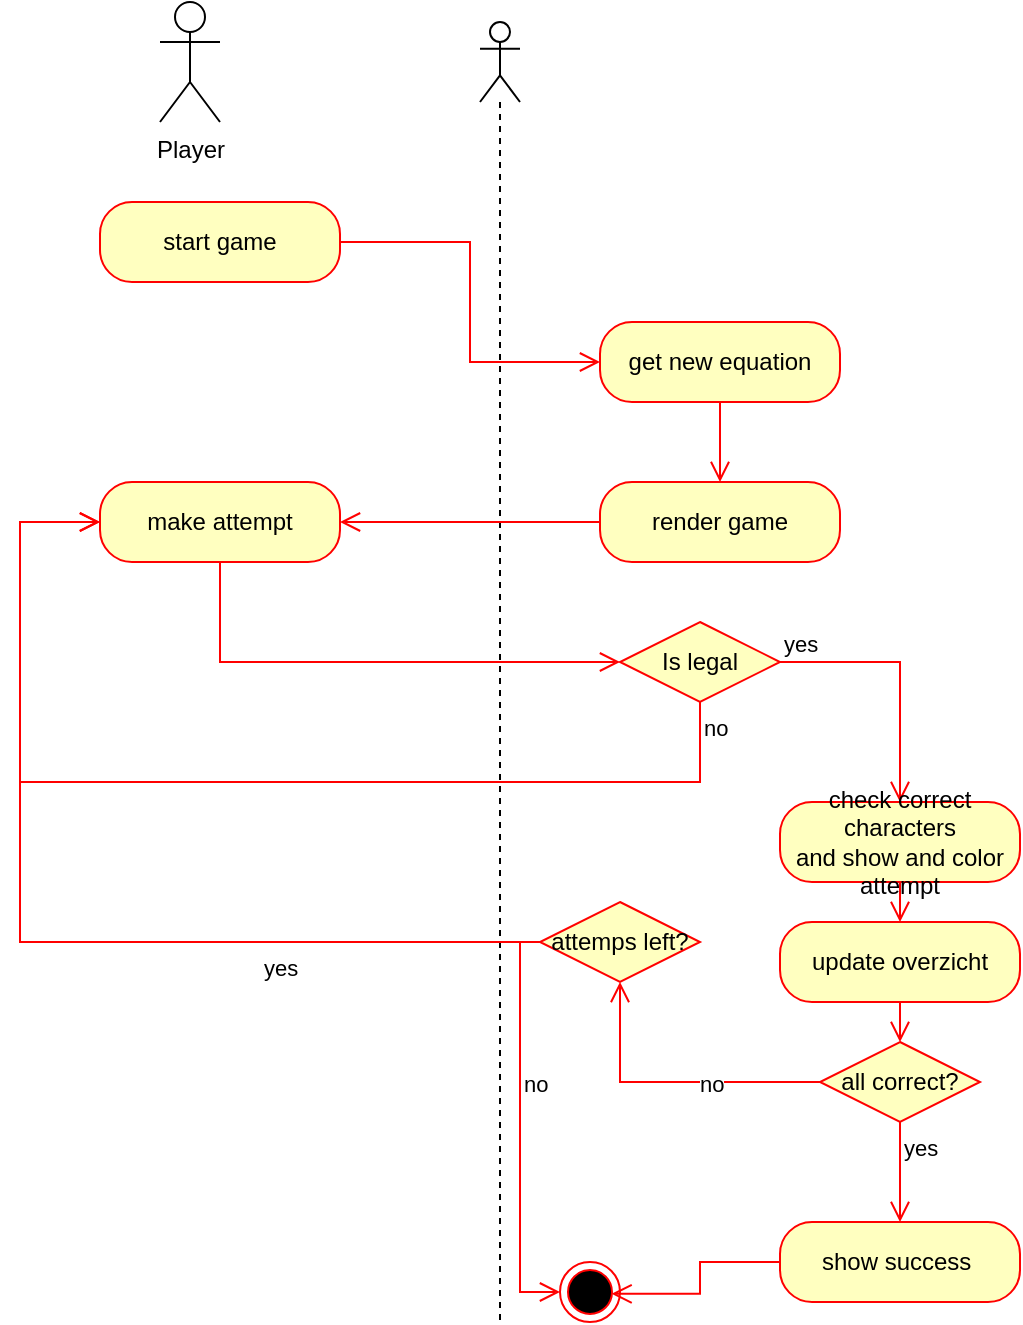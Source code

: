 <mxfile version="20.8.16" type="device"><diagram name="Page-1" id="e7e014a7-5840-1c2e-5031-d8a46d1fe8dd"><mxGraphModel dx="757" dy="571" grid="1" gridSize="10" guides="1" tooltips="1" connect="1" arrows="1" fold="1" page="1" pageScale="1" pageWidth="1169" pageHeight="826" background="none" math="0" shadow="0"><root><mxCell id="0"/><mxCell id="1" parent="0"/><mxCell id="QOtZoS3bXrriIeOFerZi-42" value="" style="shape=umlLifeline;participant=umlActor;perimeter=lifelinePerimeter;whiteSpace=wrap;html=1;container=1;collapsible=0;recursiveResize=0;verticalAlign=top;spacingTop=36;outlineConnect=0;" vertex="1" parent="1"><mxGeometry x="300" y="140" width="20" height="650" as="geometry"/></mxCell><mxCell id="QOtZoS3bXrriIeOFerZi-43" value="Player" style="shape=umlActor;verticalLabelPosition=bottom;verticalAlign=top;html=1;" vertex="1" parent="1"><mxGeometry x="140" y="130" width="30" height="60" as="geometry"/></mxCell><mxCell id="QOtZoS3bXrriIeOFerZi-44" value="start game" style="rounded=1;whiteSpace=wrap;html=1;arcSize=40;fontColor=#000000;fillColor=#ffffc0;strokeColor=#ff0000;" vertex="1" parent="1"><mxGeometry x="110" y="230" width="120" height="40" as="geometry"/></mxCell><mxCell id="QOtZoS3bXrriIeOFerZi-45" value="" style="edgeStyle=orthogonalEdgeStyle;html=1;verticalAlign=bottom;endArrow=open;endSize=8;strokeColor=#ff0000;rounded=0;entryX=0;entryY=0.5;entryDx=0;entryDy=0;" edge="1" source="QOtZoS3bXrriIeOFerZi-44" parent="1" target="QOtZoS3bXrriIeOFerZi-47"><mxGeometry relative="1" as="geometry"><mxPoint x="170.0" y="325.0" as="targetPoint"/></mxGeometry></mxCell><mxCell id="QOtZoS3bXrriIeOFerZi-47" value="get new equation" style="rounded=1;whiteSpace=wrap;html=1;arcSize=40;fontColor=#000000;fillColor=#ffffc0;strokeColor=#ff0000;" vertex="1" parent="1"><mxGeometry x="360" y="290" width="120" height="40" as="geometry"/></mxCell><mxCell id="QOtZoS3bXrriIeOFerZi-48" value="" style="edgeStyle=orthogonalEdgeStyle;html=1;verticalAlign=bottom;endArrow=open;endSize=8;strokeColor=#ff0000;rounded=0;" edge="1" source="QOtZoS3bXrriIeOFerZi-47" parent="1" target="QOtZoS3bXrriIeOFerZi-49"><mxGeometry relative="1" as="geometry"><mxPoint x="420" y="360" as="targetPoint"/></mxGeometry></mxCell><mxCell id="QOtZoS3bXrriIeOFerZi-49" value="render game" style="rounded=1;whiteSpace=wrap;html=1;arcSize=40;fontColor=#000000;fillColor=#ffffc0;strokeColor=#ff0000;" vertex="1" parent="1"><mxGeometry x="360" y="370" width="120" height="40" as="geometry"/></mxCell><mxCell id="QOtZoS3bXrriIeOFerZi-50" value="" style="edgeStyle=orthogonalEdgeStyle;html=1;verticalAlign=bottom;endArrow=open;endSize=8;strokeColor=#ff0000;rounded=0;entryX=1;entryY=0.5;entryDx=0;entryDy=0;" edge="1" source="QOtZoS3bXrriIeOFerZi-49" parent="1" target="QOtZoS3bXrriIeOFerZi-53"><mxGeometry relative="1" as="geometry"><mxPoint x="420" y="470" as="targetPoint"/></mxGeometry></mxCell><mxCell id="QOtZoS3bXrriIeOFerZi-53" value="make attempt" style="rounded=1;whiteSpace=wrap;html=1;arcSize=40;fontColor=#000000;fillColor=#ffffc0;strokeColor=#ff0000;" vertex="1" parent="1"><mxGeometry x="110" y="370" width="120" height="40" as="geometry"/></mxCell><mxCell id="QOtZoS3bXrriIeOFerZi-54" value="" style="edgeStyle=orthogonalEdgeStyle;html=1;verticalAlign=bottom;endArrow=open;endSize=8;strokeColor=#ff0000;rounded=0;exitX=0.5;exitY=1;exitDx=0;exitDy=0;" edge="1" source="QOtZoS3bXrriIeOFerZi-53" parent="1" target="QOtZoS3bXrriIeOFerZi-57"><mxGeometry relative="1" as="geometry"><mxPoint x="360" y="460" as="targetPoint"/><Array as="points"><mxPoint x="170" y="460"/></Array></mxGeometry></mxCell><mxCell id="QOtZoS3bXrriIeOFerZi-57" value="Is legal" style="rhombus;whiteSpace=wrap;html=1;fillColor=#ffffc0;strokeColor=#ff0000;" vertex="1" parent="1"><mxGeometry x="370" y="440" width="80" height="40" as="geometry"/></mxCell><mxCell id="QOtZoS3bXrriIeOFerZi-58" value="yes" style="edgeStyle=orthogonalEdgeStyle;html=1;align=left;verticalAlign=bottom;endArrow=open;endSize=8;strokeColor=#ff0000;rounded=0;" edge="1" source="QOtZoS3bXrriIeOFerZi-57" parent="1" target="QOtZoS3bXrriIeOFerZi-60"><mxGeometry x="-1" relative="1" as="geometry"><mxPoint x="510" y="540" as="targetPoint"/><Array as="points"><mxPoint x="510" y="460"/></Array></mxGeometry></mxCell><mxCell id="QOtZoS3bXrriIeOFerZi-59" value="no" style="edgeStyle=orthogonalEdgeStyle;html=1;align=left;verticalAlign=top;endArrow=open;endSize=8;strokeColor=#ff0000;rounded=0;entryX=0;entryY=0.5;entryDx=0;entryDy=0;" edge="1" source="QOtZoS3bXrriIeOFerZi-57" parent="1" target="QOtZoS3bXrriIeOFerZi-53"><mxGeometry x="-1" relative="1" as="geometry"><mxPoint x="370" y="620" as="targetPoint"/><Array as="points"><mxPoint x="410" y="520"/><mxPoint x="70" y="520"/><mxPoint x="70" y="390"/></Array></mxGeometry></mxCell><mxCell id="QOtZoS3bXrriIeOFerZi-60" value="check correct characters&lt;br&gt;and show and color attempt" style="rounded=1;whiteSpace=wrap;html=1;arcSize=40;fontColor=#000000;fillColor=#ffffc0;strokeColor=#ff0000;" vertex="1" parent="1"><mxGeometry x="450" y="530" width="120" height="40" as="geometry"/></mxCell><mxCell id="QOtZoS3bXrriIeOFerZi-61" value="" style="edgeStyle=orthogonalEdgeStyle;html=1;verticalAlign=bottom;endArrow=open;endSize=8;strokeColor=#ff0000;rounded=0;" edge="1" source="QOtZoS3bXrriIeOFerZi-60" parent="1" target="QOtZoS3bXrriIeOFerZi-70"><mxGeometry relative="1" as="geometry"><mxPoint x="510" y="650" as="targetPoint"/></mxGeometry></mxCell><mxCell id="QOtZoS3bXrriIeOFerZi-62" value="all correct?" style="rhombus;whiteSpace=wrap;html=1;fillColor=#ffffc0;strokeColor=#ff0000;" vertex="1" parent="1"><mxGeometry x="470" y="650" width="80" height="40" as="geometry"/></mxCell><mxCell id="QOtZoS3bXrriIeOFerZi-63" value="no" style="edgeStyle=orthogonalEdgeStyle;html=1;align=left;verticalAlign=bottom;endArrow=open;endSize=8;strokeColor=#ff0000;rounded=0;exitX=0;exitY=0.5;exitDx=0;exitDy=0;entryX=0.5;entryY=1;entryDx=0;entryDy=0;" edge="1" source="QOtZoS3bXrriIeOFerZi-62" parent="1" target="QOtZoS3bXrriIeOFerZi-75"><mxGeometry x="-0.167" y="10" relative="1" as="geometry"><mxPoint x="380" y="640" as="targetPoint"/><mxPoint as="offset"/></mxGeometry></mxCell><mxCell id="QOtZoS3bXrriIeOFerZi-64" value="yes" style="edgeStyle=orthogonalEdgeStyle;html=1;align=left;verticalAlign=top;endArrow=open;endSize=8;strokeColor=#ff0000;rounded=0;" edge="1" source="QOtZoS3bXrriIeOFerZi-62" parent="1" target="QOtZoS3bXrriIeOFerZi-68"><mxGeometry x="-1" relative="1" as="geometry"><mxPoint x="510" y="730" as="targetPoint"/></mxGeometry></mxCell><mxCell id="QOtZoS3bXrriIeOFerZi-67" value="" style="ellipse;html=1;shape=endState;fillColor=#000000;strokeColor=#ff0000;" vertex="1" parent="1"><mxGeometry x="340" y="760" width="30" height="30" as="geometry"/></mxCell><mxCell id="QOtZoS3bXrriIeOFerZi-68" value="show success&amp;nbsp;" style="rounded=1;whiteSpace=wrap;html=1;arcSize=40;fontColor=#000000;fillColor=#ffffc0;strokeColor=#ff0000;" vertex="1" parent="1"><mxGeometry x="450" y="740" width="120" height="40" as="geometry"/></mxCell><mxCell id="QOtZoS3bXrriIeOFerZi-69" value="" style="edgeStyle=orthogonalEdgeStyle;html=1;verticalAlign=bottom;endArrow=open;endSize=8;strokeColor=#ff0000;rounded=0;entryX=0.859;entryY=0.53;entryDx=0;entryDy=0;entryPerimeter=0;" edge="1" source="QOtZoS3bXrriIeOFerZi-68" parent="1" target="QOtZoS3bXrriIeOFerZi-67"><mxGeometry relative="1" as="geometry"><mxPoint x="510" y="840" as="targetPoint"/></mxGeometry></mxCell><mxCell id="QOtZoS3bXrriIeOFerZi-70" value="update overzicht" style="rounded=1;whiteSpace=wrap;html=1;arcSize=40;fontColor=#000000;fillColor=#ffffc0;strokeColor=#ff0000;" vertex="1" parent="1"><mxGeometry x="450" y="590" width="120" height="40" as="geometry"/></mxCell><mxCell id="QOtZoS3bXrriIeOFerZi-71" value="" style="edgeStyle=orthogonalEdgeStyle;html=1;verticalAlign=bottom;endArrow=open;endSize=8;strokeColor=#ff0000;rounded=0;" edge="1" source="QOtZoS3bXrriIeOFerZi-70" parent="1" target="QOtZoS3bXrriIeOFerZi-62"><mxGeometry relative="1" as="geometry"><mxPoint x="670" y="690" as="targetPoint"/></mxGeometry></mxCell><mxCell id="QOtZoS3bXrriIeOFerZi-75" value="attemps left?" style="rhombus;whiteSpace=wrap;html=1;fillColor=#ffffc0;strokeColor=#ff0000;" vertex="1" parent="1"><mxGeometry x="330" y="580" width="80" height="40" as="geometry"/></mxCell><mxCell id="QOtZoS3bXrriIeOFerZi-76" value="no" style="edgeStyle=orthogonalEdgeStyle;html=1;align=left;verticalAlign=bottom;endArrow=open;endSize=8;strokeColor=#ff0000;rounded=0;entryX=0;entryY=0.5;entryDx=0;entryDy=0;" edge="1" source="QOtZoS3bXrriIeOFerZi-75" parent="1" target="QOtZoS3bXrriIeOFerZi-67"><mxGeometry x="-0.122" relative="1" as="geometry"><mxPoint x="510" y="600" as="targetPoint"/><Array as="points"><mxPoint x="320" y="600"/><mxPoint x="320" y="775"/></Array><mxPoint as="offset"/></mxGeometry></mxCell><mxCell id="QOtZoS3bXrriIeOFerZi-77" value="yes" style="edgeStyle=orthogonalEdgeStyle;html=1;align=left;verticalAlign=top;endArrow=open;endSize=8;strokeColor=#ff0000;rounded=0;" edge="1" source="QOtZoS3bXrriIeOFerZi-75" parent="1"><mxGeometry x="-0.451" relative="1" as="geometry"><mxPoint x="110" y="390" as="targetPoint"/><Array as="points"><mxPoint x="70" y="600"/><mxPoint x="70" y="390"/></Array><mxPoint as="offset"/></mxGeometry></mxCell></root></mxGraphModel></diagram></mxfile>